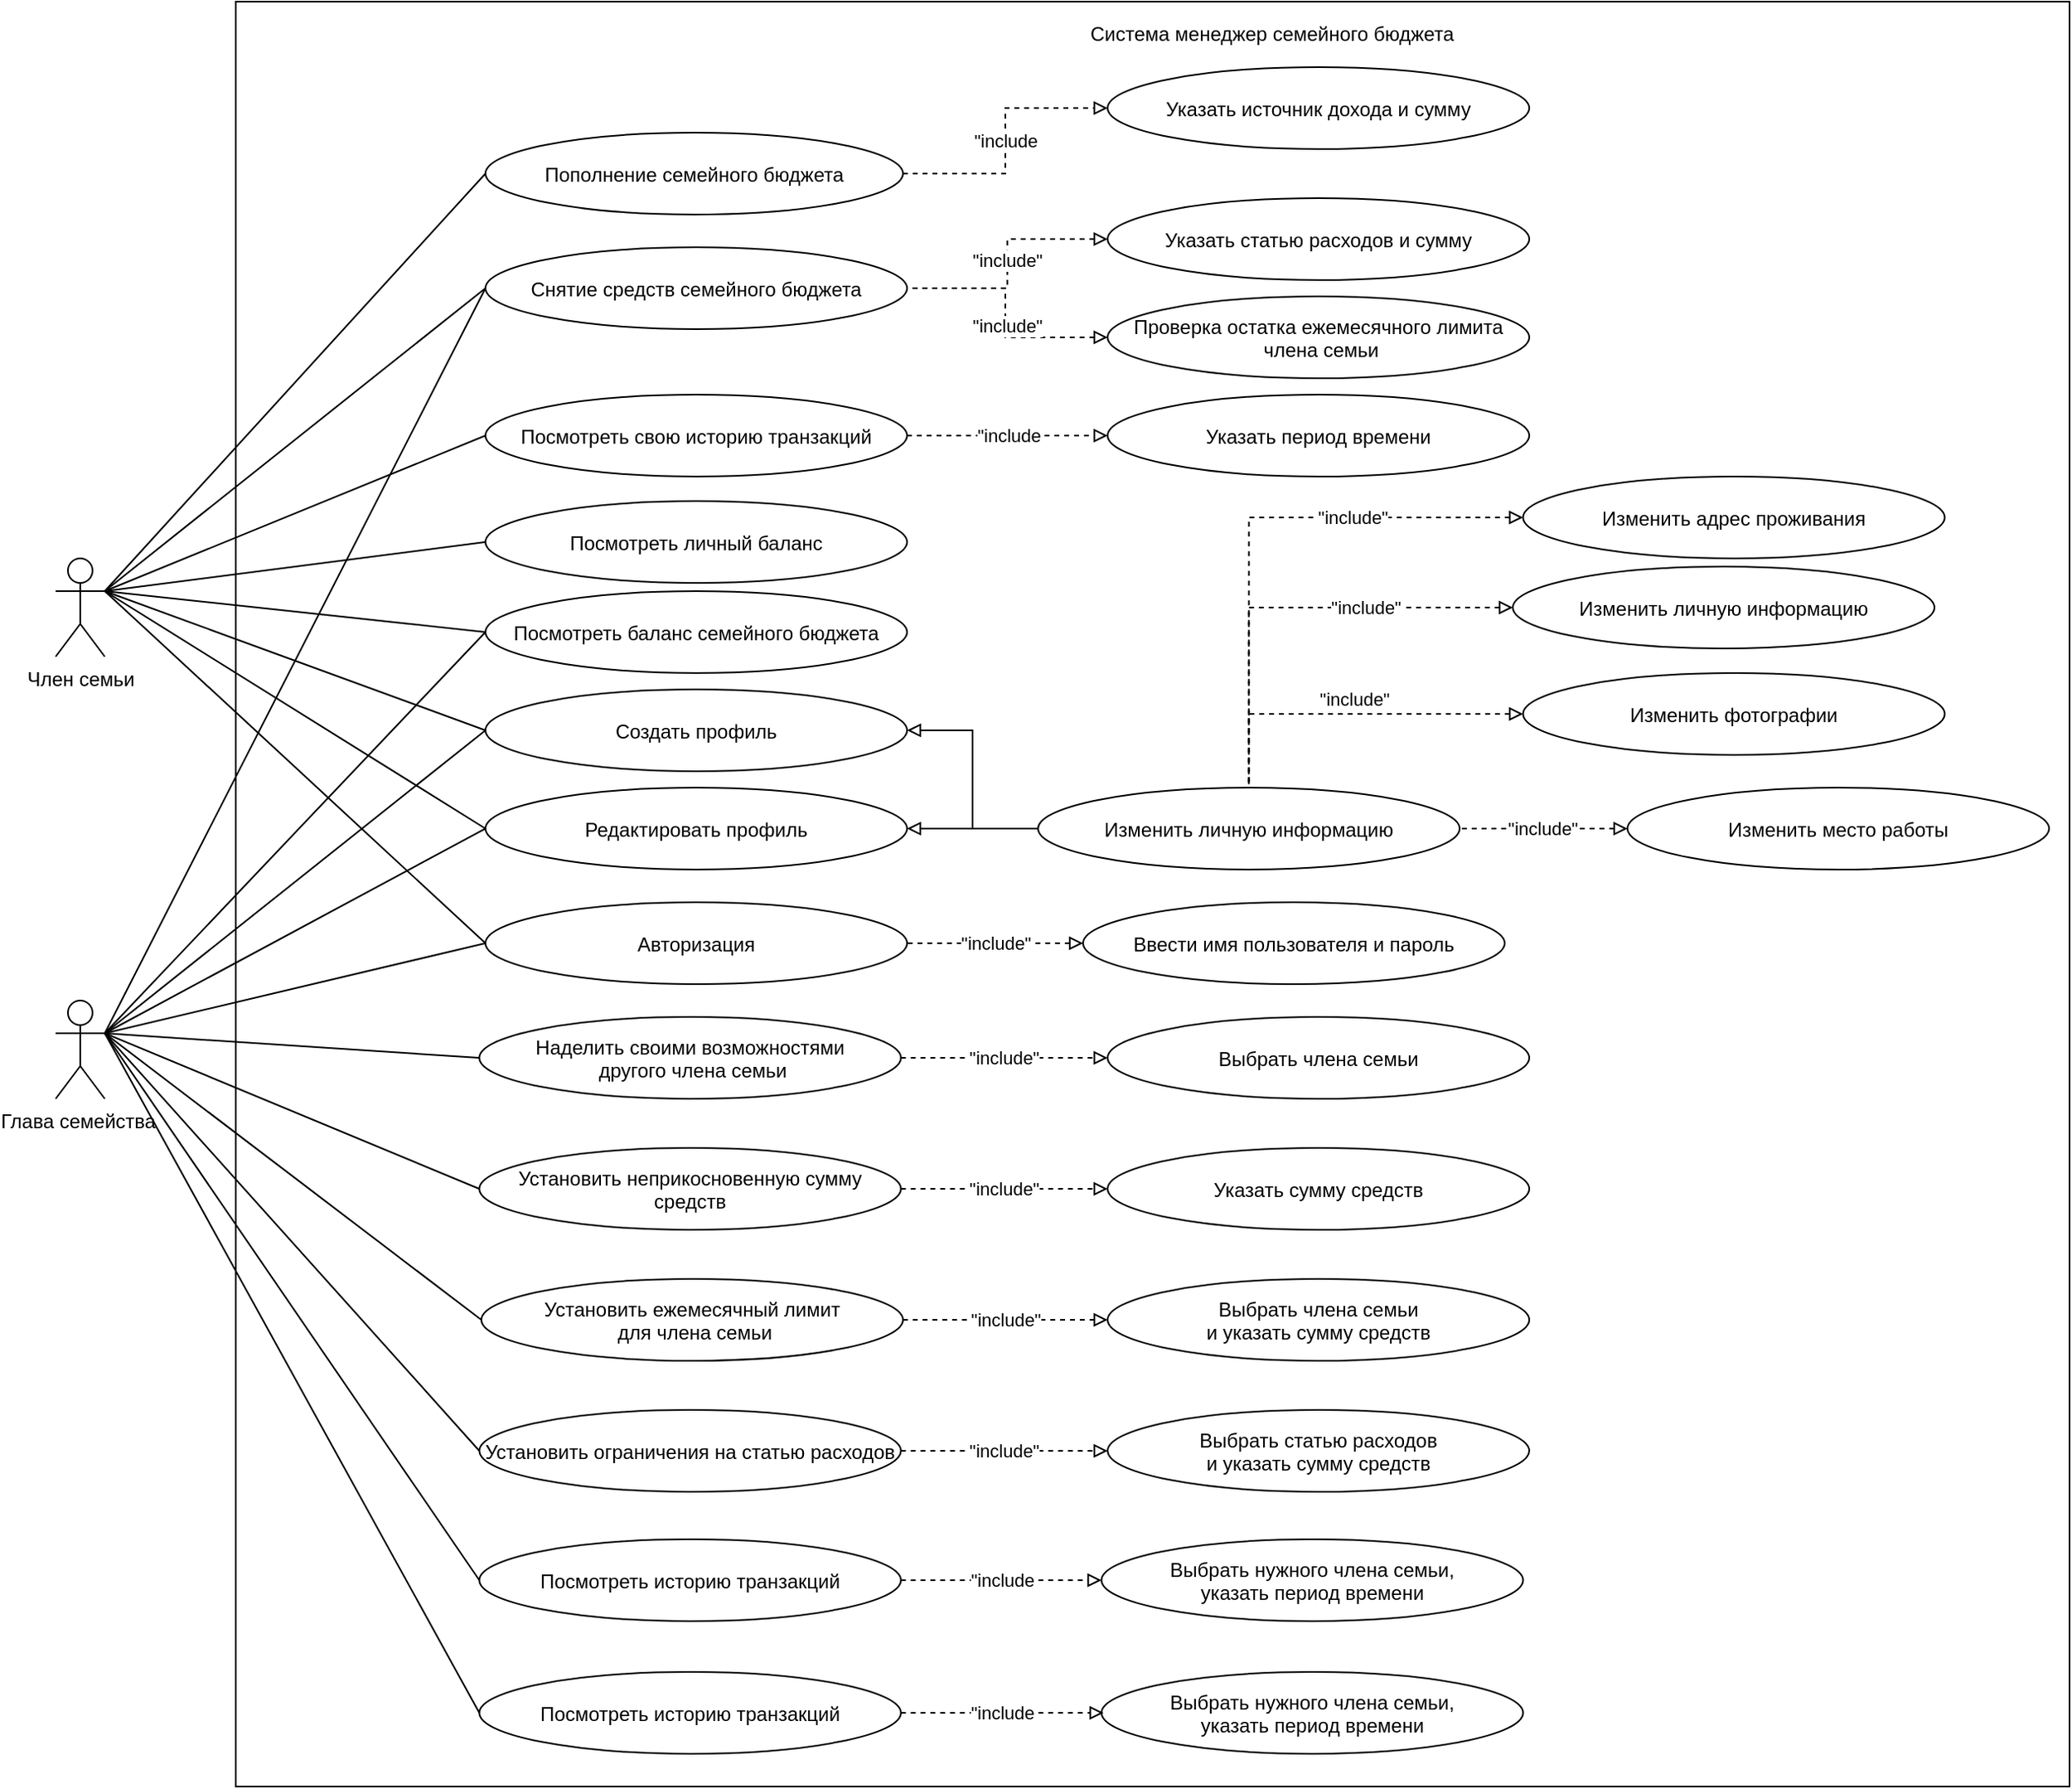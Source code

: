 <mxfile version="15.4.0" type="device"><diagram id="HIqWWchR4V4ARCQN_vsU" name="Page-1"><mxGraphModel dx="1024" dy="616" grid="1" gridSize="10" guides="1" tooltips="1" connect="1" arrows="1" fold="1" page="1" pageScale="1" pageWidth="827" pageHeight="1169" math="0" shadow="0"><root><mxCell id="0"/><mxCell id="1" parent="0"/><mxCell id="LLmh5Yh0A7VkyF8Aqv1l-1" value="Член семьи" style="shape=umlActor;verticalLabelPosition=bottom;verticalAlign=top;html=1;hachureGap=4;pointerEvents=0;" parent="1" vertex="1"><mxGeometry x="110" y="570" width="30" height="60" as="geometry"/></mxCell><mxCell id="n307DSP1JCMKKgYfXjvc-20" style="edgeStyle=orthogonalEdgeStyle;rounded=0;orthogonalLoop=1;jettySize=auto;html=1;exitX=1;exitY=0.333;exitDx=0;exitDy=0;exitPerimeter=0;dashed=1;endArrow=block;endFill=0;" parent="1" source="LLmh5Yh0A7VkyF8Aqv1l-2" edge="1"><mxGeometry relative="1" as="geometry"><mxPoint x="140" y="860" as="targetPoint"/></mxGeometry></mxCell><mxCell id="LLmh5Yh0A7VkyF8Aqv1l-2" value="Глава семейства&amp;nbsp;" style="shape=umlActor;verticalLabelPosition=bottom;verticalAlign=top;html=1;hachureGap=4;pointerEvents=0;" parent="1" vertex="1"><mxGeometry x="110" y="840" width="30" height="60" as="geometry"/></mxCell><mxCell id="LLmh5Yh0A7VkyF8Aqv1l-3" value="" style="rounded=0;whiteSpace=wrap;html=1;hachureGap=4;pointerEvents=0;" parent="1" vertex="1"><mxGeometry x="220" y="230" width="1120" height="1090" as="geometry"/></mxCell><mxCell id="LLmh5Yh0A7VkyF8Aqv1l-4" value="Система менеджер семейного бюджета" style="text;html=1;strokeColor=none;fillColor=none;align=center;verticalAlign=middle;whiteSpace=wrap;rounded=0;hachureGap=4;pointerEvents=0;" parent="1" vertex="1"><mxGeometry x="737.5" y="240" width="230" height="20" as="geometry"/></mxCell><mxCell id="n307DSP1JCMKKgYfXjvc-13" value="&quot;include" style="edgeStyle=orthogonalEdgeStyle;rounded=0;orthogonalLoop=1;jettySize=auto;html=1;exitX=1;exitY=0.5;exitDx=0;exitDy=0;dashed=1;endArrow=block;endFill=0;" parent="1" source="LLmh5Yh0A7VkyF8Aqv1l-5" target="n307DSP1JCMKKgYfXjvc-12" edge="1"><mxGeometry relative="1" as="geometry"/></mxCell><mxCell id="LLmh5Yh0A7VkyF8Aqv1l-5" value="Пополнение семейного бюджета" style="ellipse;hachureGap=4;pointerEvents=0;" parent="1" vertex="1"><mxGeometry x="372.5" y="310" width="255" height="50" as="geometry"/></mxCell><mxCell id="LLmh5Yh0A7VkyF8Aqv1l-6" value="Снятие средств семейного бюджета" style="ellipse;hachureGap=4;pointerEvents=0;" parent="1" vertex="1"><mxGeometry x="372.5" y="380" width="257.5" height="50" as="geometry"/></mxCell><mxCell id="LLmh5Yh0A7VkyF8Aqv1l-8" value="Посмотреть свою историю транзакций" style="ellipse;hachureGap=4;pointerEvents=0;" parent="1" vertex="1"><mxGeometry x="372.5" y="470" width="257.5" height="50" as="geometry"/></mxCell><mxCell id="LLmh5Yh0A7VkyF8Aqv1l-9" value="Посмотреть личный баланс" style="ellipse;hachureGap=4;pointerEvents=0;" parent="1" vertex="1"><mxGeometry x="372.5" y="535" width="257.5" height="50" as="geometry"/></mxCell><mxCell id="LLmh5Yh0A7VkyF8Aqv1l-10" value="Посмотреть баланс семейного бюджета" style="ellipse;hachureGap=4;pointerEvents=0;" parent="1" vertex="1"><mxGeometry x="372.5" y="590" width="257.5" height="50" as="geometry"/></mxCell><mxCell id="n307DSP1JCMKKgYfXjvc-28" value="&quot;include&quot;" style="edgeStyle=none;rounded=1;orthogonalLoop=1;jettySize=auto;html=1;exitX=1;exitY=0.5;exitDx=0;exitDy=0;entryX=0;entryY=0.5;entryDx=0;entryDy=0;endArrow=block;endFill=0;strokeColor=#000000;dashed=1;" parent="1" source="LLmh5Yh0A7VkyF8Aqv1l-11" target="n307DSP1JCMKKgYfXjvc-26" edge="1"><mxGeometry relative="1" as="geometry"/></mxCell><mxCell id="LLmh5Yh0A7VkyF8Aqv1l-11" value="Наделить своими возможностями&#10; другого члена семьи" style="ellipse;hachureGap=4;pointerEvents=0;" parent="1" vertex="1"><mxGeometry x="368.75" y="850" width="257.5" height="50" as="geometry"/></mxCell><mxCell id="LLmh5Yh0A7VkyF8Aqv1l-12" value="Установить неприкосновенную сумму&#10;средств" style="ellipse;hachureGap=4;pointerEvents=0;" parent="1" vertex="1"><mxGeometry x="368.75" y="930" width="257.5" height="50" as="geometry"/></mxCell><mxCell id="LLmh5Yh0A7VkyF8Aqv1l-13" value="Установить ежемесячный лимит&#10; для члена семьи" style="ellipse;hachureGap=4;pointerEvents=0;" parent="1" vertex="1"><mxGeometry x="370" y="1010" width="257.5" height="50" as="geometry"/></mxCell><mxCell id="xXTXgZLVZ2Xgx7JnLswX-2" style="edgeStyle=orthogonalEdgeStyle;rounded=0;orthogonalLoop=1;jettySize=auto;html=1;exitX=1;exitY=0.5;exitDx=0;exitDy=0;endArrow=none;endFill=0;startArrow=block;startFill=0;" parent="1" source="LLmh5Yh0A7VkyF8Aqv1l-14" target="xXTXgZLVZ2Xgx7JnLswX-1" edge="1"><mxGeometry relative="1" as="geometry"/></mxCell><mxCell id="LLmh5Yh0A7VkyF8Aqv1l-14" value="Редактировать профиль" style="ellipse;hachureGap=4;pointerEvents=0;" parent="1" vertex="1"><mxGeometry x="372.5" y="710" width="257.5" height="50" as="geometry"/></mxCell><mxCell id="LLmh5Yh0A7VkyF8Aqv1l-19" value="" style="endArrow=none;startArrow=none;endFill=0;startFill=0;endSize=8;html=1;verticalAlign=bottom;labelBackgroundColor=none;strokeWidth=1;sourcePerimeterSpacing=8;targetPerimeterSpacing=8;entryX=0;entryY=0.5;entryDx=0;entryDy=0;exitX=1;exitY=0.333;exitDx=0;exitDy=0;exitPerimeter=0;" parent="1" source="LLmh5Yh0A7VkyF8Aqv1l-1" target="LLmh5Yh0A7VkyF8Aqv1l-5" edge="1"><mxGeometry width="160" relative="1" as="geometry"><mxPoint x="140" y="580" as="sourcePoint"/><mxPoint x="300" y="580" as="targetPoint"/></mxGeometry></mxCell><mxCell id="LLmh5Yh0A7VkyF8Aqv1l-22" value="" style="endArrow=none;startArrow=none;endFill=0;startFill=0;endSize=8;html=1;verticalAlign=bottom;labelBackgroundColor=none;strokeWidth=1;sourcePerimeterSpacing=8;targetPerimeterSpacing=8;entryX=0;entryY=0.5;entryDx=0;entryDy=0;" parent="1" target="LLmh5Yh0A7VkyF8Aqv1l-6" edge="1"><mxGeometry width="160" relative="1" as="geometry"><mxPoint x="140" y="590" as="sourcePoint"/><mxPoint x="300" y="590" as="targetPoint"/></mxGeometry></mxCell><mxCell id="LLmh5Yh0A7VkyF8Aqv1l-26" value="" style="endArrow=none;startArrow=none;endFill=0;startFill=0;endSize=8;html=1;verticalAlign=bottom;labelBackgroundColor=none;strokeWidth=1;sourcePerimeterSpacing=8;targetPerimeterSpacing=8;entryX=0;entryY=0.5;entryDx=0;entryDy=0;" parent="1" target="LLmh5Yh0A7VkyF8Aqv1l-8" edge="1"><mxGeometry width="160" relative="1" as="geometry"><mxPoint x="140" y="590" as="sourcePoint"/><mxPoint x="300" y="590" as="targetPoint"/></mxGeometry></mxCell><mxCell id="LLmh5Yh0A7VkyF8Aqv1l-27" value="" style="endArrow=none;startArrow=none;endFill=0;startFill=0;endSize=8;html=1;verticalAlign=bottom;labelBackgroundColor=none;strokeWidth=1;sourcePerimeterSpacing=8;targetPerimeterSpacing=8;entryX=0;entryY=0.5;entryDx=0;entryDy=0;" parent="1" target="LLmh5Yh0A7VkyF8Aqv1l-9" edge="1"><mxGeometry width="160" relative="1" as="geometry"><mxPoint x="140" y="590" as="sourcePoint"/><mxPoint x="382.5" y="485" as="targetPoint"/></mxGeometry></mxCell><mxCell id="LLmh5Yh0A7VkyF8Aqv1l-29" value="" style="endArrow=none;startArrow=none;endFill=0;startFill=0;endSize=8;html=1;verticalAlign=bottom;labelBackgroundColor=none;strokeWidth=1;sourcePerimeterSpacing=8;targetPerimeterSpacing=8;entryX=0;entryY=0.5;entryDx=0;entryDy=0;" parent="1" target="LLmh5Yh0A7VkyF8Aqv1l-10" edge="1"><mxGeometry width="160" relative="1" as="geometry"><mxPoint x="140" y="590" as="sourcePoint"/><mxPoint x="300" y="590" as="targetPoint"/></mxGeometry></mxCell><mxCell id="LLmh5Yh0A7VkyF8Aqv1l-30" value="" style="endArrow=none;startArrow=none;endFill=0;startFill=0;endSize=8;html=1;verticalAlign=bottom;labelBackgroundColor=none;strokeWidth=1;sourcePerimeterSpacing=8;targetPerimeterSpacing=8;entryX=0;entryY=0.5;entryDx=0;entryDy=0;" parent="1" target="LLmh5Yh0A7VkyF8Aqv1l-14" edge="1"><mxGeometry width="160" relative="1" as="geometry"><mxPoint x="140" y="590" as="sourcePoint"/><mxPoint x="300" y="580" as="targetPoint"/></mxGeometry></mxCell><mxCell id="LLmh5Yh0A7VkyF8Aqv1l-31" value="" style="endArrow=none;startArrow=none;endFill=0;startFill=0;endSize=8;html=1;verticalAlign=bottom;labelBackgroundColor=none;strokeWidth=1;sourcePerimeterSpacing=8;targetPerimeterSpacing=8;entryX=0;entryY=0.5;entryDx=0;entryDy=0;" parent="1" target="LLmh5Yh0A7VkyF8Aqv1l-11" edge="1"><mxGeometry width="160" relative="1" as="geometry"><mxPoint x="140" y="860" as="sourcePoint"/><mxPoint x="300" y="860" as="targetPoint"/></mxGeometry></mxCell><mxCell id="LLmh5Yh0A7VkyF8Aqv1l-32" value="" style="endArrow=none;startArrow=none;endFill=0;startFill=0;endSize=8;html=1;verticalAlign=bottom;labelBackgroundColor=none;strokeWidth=1;sourcePerimeterSpacing=8;targetPerimeterSpacing=8;entryX=0;entryY=0.5;entryDx=0;entryDy=0;" parent="1" target="LLmh5Yh0A7VkyF8Aqv1l-12" edge="1"><mxGeometry width="160" relative="1" as="geometry"><mxPoint x="140" y="860" as="sourcePoint"/><mxPoint x="290" y="860" as="targetPoint"/></mxGeometry></mxCell><mxCell id="LLmh5Yh0A7VkyF8Aqv1l-33" value="" style="endArrow=none;startArrow=none;endFill=0;startFill=0;endSize=8;html=1;verticalAlign=bottom;labelBackgroundColor=none;strokeWidth=1;sourcePerimeterSpacing=8;targetPerimeterSpacing=8;entryX=0;entryY=0.5;entryDx=0;entryDy=0;" parent="1" target="LLmh5Yh0A7VkyF8Aqv1l-13" edge="1"><mxGeometry width="160" relative="1" as="geometry"><mxPoint x="140" y="860" as="sourcePoint"/><mxPoint x="300" y="860" as="targetPoint"/></mxGeometry></mxCell><mxCell id="LLmh5Yh0A7VkyF8Aqv1l-34" value="" style="endArrow=none;startArrow=none;endFill=0;startFill=0;endSize=8;html=1;verticalAlign=bottom;labelBackgroundColor=none;strokeWidth=1;sourcePerimeterSpacing=8;targetPerimeterSpacing=8;entryX=0;entryY=0.5;entryDx=0;entryDy=0;" parent="1" target="LLmh5Yh0A7VkyF8Aqv1l-14" edge="1"><mxGeometry width="160" relative="1" as="geometry"><mxPoint x="140" y="860" as="sourcePoint"/><mxPoint x="300" y="860" as="targetPoint"/></mxGeometry></mxCell><mxCell id="0Ewfqh47qdBHK3AsTFEc-5" style="edgeStyle=orthogonalEdgeStyle;rounded=0;orthogonalLoop=1;jettySize=auto;html=1;exitX=0;exitY=0.5;exitDx=0;exitDy=0;entryX=1;entryY=0.5;entryDx=0;entryDy=0;endArrow=block;endFill=0;" parent="1" source="xXTXgZLVZ2Xgx7JnLswX-1" target="0Ewfqh47qdBHK3AsTFEc-1" edge="1"><mxGeometry relative="1" as="geometry"/></mxCell><mxCell id="xXTXgZLVZ2Xgx7JnLswX-1" value="Изменить личную информацию" style="ellipse;hachureGap=4;pointerEvents=0;" parent="1" vertex="1"><mxGeometry x="710" y="710" width="257.5" height="50" as="geometry"/></mxCell><mxCell id="xXTXgZLVZ2Xgx7JnLswX-8" style="edgeStyle=orthogonalEdgeStyle;rounded=0;orthogonalLoop=1;jettySize=auto;html=1;exitX=0;exitY=0.5;exitDx=0;exitDy=0;startArrow=block;startFill=0;endArrow=none;endFill=0;dashed=1;" parent="1" source="xXTXgZLVZ2Xgx7JnLswX-3" target="xXTXgZLVZ2Xgx7JnLswX-1" edge="1"><mxGeometry relative="1" as="geometry"/></mxCell><mxCell id="xXTXgZLVZ2Xgx7JnLswX-10" value="&quot;include&quot;" style="edgeLabel;html=1;align=center;verticalAlign=middle;resizable=0;points=[];" parent="xXTXgZLVZ2Xgx7JnLswX-8" vertex="1" connectable="0"><mxGeometry x="-0.545" y="1" relative="1" as="geometry"><mxPoint x="-29" y="-1" as="offset"/></mxGeometry></mxCell><mxCell id="xXTXgZLVZ2Xgx7JnLswX-3" value="Изменить личную информацию" style="ellipse;hachureGap=4;pointerEvents=0;" parent="1" vertex="1"><mxGeometry x="1000" y="575" width="257.5" height="50" as="geometry"/></mxCell><mxCell id="xXTXgZLVZ2Xgx7JnLswX-9" style="edgeStyle=orthogonalEdgeStyle;rounded=0;orthogonalLoop=1;jettySize=auto;html=1;exitX=0;exitY=0.5;exitDx=0;exitDy=0;dashed=1;startArrow=block;startFill=0;endArrow=none;endFill=0;" parent="1" source="xXTXgZLVZ2Xgx7JnLswX-4" target="xXTXgZLVZ2Xgx7JnLswX-1" edge="1"><mxGeometry relative="1" as="geometry"/></mxCell><mxCell id="xXTXgZLVZ2Xgx7JnLswX-4" value="Изменить фотографии" style="ellipse;hachureGap=4;pointerEvents=0;" parent="1" vertex="1"><mxGeometry x="1006.25" y="640" width="257.5" height="50" as="geometry"/></mxCell><mxCell id="xXTXgZLVZ2Xgx7JnLswX-11" value="&quot;include&quot;" style="edgeLabel;html=1;align=center;verticalAlign=middle;resizable=0;points=[];" parent="1" vertex="1" connectable="0"><mxGeometry x="967.497" y="750" as="geometry"><mxPoint x="-65" y="-94" as="offset"/></mxGeometry></mxCell><mxCell id="xXTXgZLVZ2Xgx7JnLswX-14" style="edgeStyle=orthogonalEdgeStyle;rounded=0;orthogonalLoop=1;jettySize=auto;html=1;entryX=1;entryY=0.5;entryDx=0;entryDy=0;dashed=1;startArrow=block;startFill=0;endArrow=none;endFill=0;exitX=0;exitY=0.5;exitDx=0;exitDy=0;" parent="1" source="n307DSP1JCMKKgYfXjvc-14" target="LLmh5Yh0A7VkyF8Aqv1l-6" edge="1"><mxGeometry relative="1" as="geometry"/></mxCell><mxCell id="xXTXgZLVZ2Xgx7JnLswX-15" value="&quot;include&quot;" style="edgeLabel;html=1;align=center;verticalAlign=middle;resizable=0;points=[];" parent="1" vertex="1" connectable="0"><mxGeometry x="669.998" y="430.002" as="geometry"><mxPoint x="21" y="-42" as="offset"/></mxGeometry></mxCell><mxCell id="0Ewfqh47qdBHK3AsTFEc-1" value="Создать профиль" style="ellipse;hachureGap=4;pointerEvents=0;" parent="1" vertex="1"><mxGeometry x="372.5" y="650" width="257.5" height="50" as="geometry"/></mxCell><mxCell id="0Ewfqh47qdBHK3AsTFEc-3" value="" style="endArrow=none;startArrow=none;endFill=0;startFill=0;endSize=8;html=1;verticalAlign=bottom;labelBackgroundColor=none;strokeWidth=1;sourcePerimeterSpacing=8;targetPerimeterSpacing=8;entryX=0;entryY=0.5;entryDx=0;entryDy=0;" parent="1" target="0Ewfqh47qdBHK3AsTFEc-1" edge="1"><mxGeometry width="160" relative="1" as="geometry"><mxPoint x="140" y="860" as="sourcePoint"/><mxPoint x="382.5" y="745" as="targetPoint"/></mxGeometry></mxCell><mxCell id="0Ewfqh47qdBHK3AsTFEc-4" value="" style="endArrow=none;startArrow=none;endFill=0;startFill=0;endSize=8;html=1;verticalAlign=bottom;labelBackgroundColor=none;strokeWidth=1;sourcePerimeterSpacing=8;targetPerimeterSpacing=8;entryX=0;entryY=0.5;entryDx=0;entryDy=0;" parent="1" target="0Ewfqh47qdBHK3AsTFEc-1" edge="1"><mxGeometry width="160" relative="1" as="geometry"><mxPoint x="140" y="590" as="sourcePoint"/><mxPoint x="392.5" y="755" as="targetPoint"/></mxGeometry></mxCell><mxCell id="n307DSP1JCMKKgYfXjvc-1" value="Изменить адрес проживания" style="ellipse;hachureGap=4;pointerEvents=0;" parent="1" vertex="1"><mxGeometry x="1006.25" y="520" width="257.5" height="50" as="geometry"/></mxCell><mxCell id="n307DSP1JCMKKgYfXjvc-3" style="edgeStyle=orthogonalEdgeStyle;rounded=0;orthogonalLoop=1;jettySize=auto;html=1;exitX=0;exitY=0.5;exitDx=0;exitDy=0;startArrow=block;startFill=0;endArrow=none;endFill=0;dashed=1;entryX=0.5;entryY=0;entryDx=0;entryDy=0;" parent="1" source="n307DSP1JCMKKgYfXjvc-1" target="xXTXgZLVZ2Xgx7JnLswX-1" edge="1"><mxGeometry relative="1" as="geometry"><mxPoint x="1030" y="665" as="sourcePoint"/><mxPoint x="840" y="710" as="targetPoint"/></mxGeometry></mxCell><mxCell id="n307DSP1JCMKKgYfXjvc-4" value="&quot;include&quot;" style="edgeLabel;html=1;align=center;verticalAlign=middle;resizable=0;points=[];" parent="n307DSP1JCMKKgYfXjvc-3" vertex="1" connectable="0"><mxGeometry x="-0.545" y="1" relative="1" as="geometry"><mxPoint x="-29" y="-1" as="offset"/></mxGeometry></mxCell><mxCell id="n307DSP1JCMKKgYfXjvc-7" value="Изменить место работы" style="ellipse;hachureGap=4;pointerEvents=0;" parent="1" vertex="1"><mxGeometry x="1070" y="710" width="257.5" height="50" as="geometry"/></mxCell><mxCell id="n307DSP1JCMKKgYfXjvc-10" style="edgeStyle=orthogonalEdgeStyle;rounded=0;orthogonalLoop=1;jettySize=auto;html=1;exitX=0;exitY=0.5;exitDx=0;exitDy=0;startArrow=block;startFill=0;endArrow=none;endFill=0;dashed=1;entryX=1;entryY=0.5;entryDx=0;entryDy=0;" parent="1" source="n307DSP1JCMKKgYfXjvc-7" target="xXTXgZLVZ2Xgx7JnLswX-1" edge="1"><mxGeometry relative="1" as="geometry"><mxPoint x="1020" y="595" as="sourcePoint"/><mxPoint x="850" y="720" as="targetPoint"/></mxGeometry></mxCell><mxCell id="n307DSP1JCMKKgYfXjvc-11" value="&quot;include&quot;" style="edgeLabel;html=1;align=center;verticalAlign=middle;resizable=0;points=[];" parent="n307DSP1JCMKKgYfXjvc-10" vertex="1" connectable="0"><mxGeometry x="-0.545" y="1" relative="1" as="geometry"><mxPoint x="-29" y="-1" as="offset"/></mxGeometry></mxCell><mxCell id="n307DSP1JCMKKgYfXjvc-12" value="Указать источник дохода и сумму" style="ellipse;hachureGap=4;pointerEvents=0;" parent="1" vertex="1"><mxGeometry x="752.5" y="270" width="257.5" height="50" as="geometry"/></mxCell><mxCell id="n307DSP1JCMKKgYfXjvc-14" value="Указать статью расходов и сумму" style="ellipse;hachureGap=4;pointerEvents=0;" parent="1" vertex="1"><mxGeometry x="752.5" y="350" width="257.5" height="50" as="geometry"/></mxCell><mxCell id="n307DSP1JCMKKgYfXjvc-15" value="Проверка остатка ежемесячного лимита&#10; члена семьи" style="ellipse;hachureGap=4;pointerEvents=0;" parent="1" vertex="1"><mxGeometry x="752.5" y="410" width="257.5" height="50" as="geometry"/></mxCell><mxCell id="n307DSP1JCMKKgYfXjvc-16" style="edgeStyle=orthogonalEdgeStyle;rounded=0;orthogonalLoop=1;jettySize=auto;html=1;entryX=1;entryY=0.5;entryDx=0;entryDy=0;dashed=1;startArrow=block;startFill=0;endArrow=none;endFill=0;exitX=0;exitY=0.5;exitDx=0;exitDy=0;" parent="1" source="n307DSP1JCMKKgYfXjvc-15" target="LLmh5Yh0A7VkyF8Aqv1l-6" edge="1"><mxGeometry relative="1" as="geometry"><mxPoint x="690" y="450" as="sourcePoint"/><mxPoint x="640" y="415" as="targetPoint"/><Array as="points"><mxPoint x="690" y="435"/><mxPoint x="690" y="405"/></Array></mxGeometry></mxCell><mxCell id="n307DSP1JCMKKgYfXjvc-17" value="&quot;include&quot;" style="edgeLabel;html=1;align=center;verticalAlign=middle;resizable=0;points=[];" parent="1" vertex="1" connectable="0"><mxGeometry x="669.998" y="470.002" as="geometry"><mxPoint x="21" y="-42" as="offset"/></mxGeometry></mxCell><mxCell id="n307DSP1JCMKKgYfXjvc-18" value="Указать период времени" style="ellipse;hachureGap=4;pointerEvents=0;" parent="1" vertex="1"><mxGeometry x="752.5" y="470" width="257.5" height="50" as="geometry"/></mxCell><mxCell id="n307DSP1JCMKKgYfXjvc-19" value="&quot;include" style="edgeStyle=orthogonalEdgeStyle;rounded=0;orthogonalLoop=1;jettySize=auto;html=1;exitX=1;exitY=0.5;exitDx=0;exitDy=0;dashed=1;endArrow=block;endFill=0;entryX=0;entryY=0.5;entryDx=0;entryDy=0;" parent="1" source="LLmh5Yh0A7VkyF8Aqv1l-8" target="n307DSP1JCMKKgYfXjvc-18" edge="1"><mxGeometry relative="1" as="geometry"><mxPoint x="637.5" y="345" as="sourcePoint"/><mxPoint x="720" y="500" as="targetPoint"/></mxGeometry></mxCell><mxCell id="n307DSP1JCMKKgYfXjvc-23" style="rounded=1;orthogonalLoop=1;jettySize=auto;html=1;exitX=1;exitY=0.333;exitDx=0;exitDy=0;exitPerimeter=0;entryX=0;entryY=0.5;entryDx=0;entryDy=0;endArrow=none;endFill=0;strokeColor=#000000;" parent="1" source="LLmh5Yh0A7VkyF8Aqv1l-2" target="LLmh5Yh0A7VkyF8Aqv1l-10" edge="1"><mxGeometry relative="1" as="geometry"/></mxCell><mxCell id="n307DSP1JCMKKgYfXjvc-24" style="edgeStyle=none;rounded=1;orthogonalLoop=1;jettySize=auto;html=1;exitX=1;exitY=0.333;exitDx=0;exitDy=0;exitPerimeter=0;endArrow=none;endFill=0;strokeColor=#000000;entryX=0;entryY=0.5;entryDx=0;entryDy=0;" parent="1" source="LLmh5Yh0A7VkyF8Aqv1l-2" target="LLmh5Yh0A7VkyF8Aqv1l-6" edge="1"><mxGeometry relative="1" as="geometry"><mxPoint x="130" y="790" as="targetPoint"/></mxGeometry></mxCell><mxCell id="n307DSP1JCMKKgYfXjvc-26" value="Выбрать члена семьи" style="ellipse;hachureGap=4;pointerEvents=0;" parent="1" vertex="1"><mxGeometry x="752.5" y="850" width="257.5" height="50" as="geometry"/></mxCell><mxCell id="n307DSP1JCMKKgYfXjvc-29" value="Указать сумму средств" style="ellipse;hachureGap=4;pointerEvents=0;" parent="1" vertex="1"><mxGeometry x="752.5" y="930" width="257.5" height="50" as="geometry"/></mxCell><mxCell id="n307DSP1JCMKKgYfXjvc-30" value="&quot;include&quot;" style="edgeStyle=none;rounded=1;orthogonalLoop=1;jettySize=auto;html=1;exitX=1;exitY=0.5;exitDx=0;exitDy=0;entryX=0;entryY=0.5;entryDx=0;entryDy=0;endArrow=block;endFill=0;strokeColor=#000000;dashed=1;" parent="1" source="LLmh5Yh0A7VkyF8Aqv1l-12" target="n307DSP1JCMKKgYfXjvc-29" edge="1"><mxGeometry relative="1" as="geometry"><mxPoint x="630" y="1000" as="sourcePoint"/><mxPoint x="756.25" y="1000" as="targetPoint"/></mxGeometry></mxCell><mxCell id="n307DSP1JCMKKgYfXjvc-31" value="Выбрать члена семьи &#10;и указать сумму средств" style="ellipse;hachureGap=4;pointerEvents=0;" parent="1" vertex="1"><mxGeometry x="752.5" y="1010" width="257.5" height="50" as="geometry"/></mxCell><mxCell id="n307DSP1JCMKKgYfXjvc-32" value="&quot;include&quot;" style="edgeStyle=none;rounded=1;orthogonalLoop=1;jettySize=auto;html=1;exitX=1;exitY=0.5;exitDx=0;exitDy=0;entryX=0;entryY=0.5;entryDx=0;entryDy=0;endArrow=block;endFill=0;strokeColor=#000000;dashed=1;" parent="1" source="LLmh5Yh0A7VkyF8Aqv1l-13" target="n307DSP1JCMKKgYfXjvc-31" edge="1"><mxGeometry relative="1" as="geometry"><mxPoint x="636.25" y="965" as="sourcePoint"/><mxPoint x="762.5" y="965" as="targetPoint"/></mxGeometry></mxCell><mxCell id="n307DSP1JCMKKgYfXjvc-33" value="Установить ограничения на статью расходов" style="ellipse;hachureGap=4;pointerEvents=0;" parent="1" vertex="1"><mxGeometry x="368.75" y="1090" width="257.5" height="50" as="geometry"/></mxCell><mxCell id="n307DSP1JCMKKgYfXjvc-34" value="Выбрать статью расходов&#10;и указать сумму средств" style="ellipse;hachureGap=4;pointerEvents=0;" parent="1" vertex="1"><mxGeometry x="752.5" y="1090" width="257.5" height="50" as="geometry"/></mxCell><mxCell id="n307DSP1JCMKKgYfXjvc-35" value="&quot;include&quot;" style="edgeStyle=none;rounded=1;orthogonalLoop=1;jettySize=auto;html=1;exitX=1;exitY=0.5;exitDx=0;exitDy=0;entryX=0;entryY=0.5;entryDx=0;entryDy=0;endArrow=block;endFill=0;strokeColor=#000000;dashed=1;" parent="1" source="n307DSP1JCMKKgYfXjvc-33" target="n307DSP1JCMKKgYfXjvc-34" edge="1"><mxGeometry relative="1" as="geometry"><mxPoint x="637.5" y="1045" as="sourcePoint"/><mxPoint x="762.5" y="1045" as="targetPoint"/></mxGeometry></mxCell><mxCell id="n307DSP1JCMKKgYfXjvc-37" value="Посмотреть историю транзакций" style="ellipse;hachureGap=4;pointerEvents=0;" parent="1" vertex="1"><mxGeometry x="368.75" y="1169" width="257.5" height="50" as="geometry"/></mxCell><mxCell id="n307DSP1JCMKKgYfXjvc-39" value="Выбрать нужного члена семьи,&#10;указать период времени" style="ellipse;hachureGap=4;pointerEvents=0;" parent="1" vertex="1"><mxGeometry x="748.75" y="1169" width="257.5" height="50" as="geometry"/></mxCell><mxCell id="n307DSP1JCMKKgYfXjvc-40" value="&quot;include" style="edgeStyle=orthogonalEdgeStyle;rounded=0;orthogonalLoop=1;jettySize=auto;html=1;exitX=1;exitY=0.5;exitDx=0;exitDy=0;dashed=1;endArrow=block;endFill=0;entryX=0;entryY=0.5;entryDx=0;entryDy=0;" parent="1" source="n307DSP1JCMKKgYfXjvc-37" target="n307DSP1JCMKKgYfXjvc-39" edge="1"><mxGeometry relative="1" as="geometry"><mxPoint x="633.75" y="1044" as="sourcePoint"/><mxPoint x="716.25" y="1199" as="targetPoint"/></mxGeometry></mxCell><mxCell id="n307DSP1JCMKKgYfXjvc-41" value="Посмотреть историю транзакций" style="ellipse;hachureGap=4;pointerEvents=0;" parent="1" vertex="1"><mxGeometry x="368.75" y="1250" width="257.5" height="50" as="geometry"/></mxCell><mxCell id="n307DSP1JCMKKgYfXjvc-42" value="Выбрать нужного члена семьи,&#10;указать период времени" style="ellipse;hachureGap=4;pointerEvents=0;" parent="1" vertex="1"><mxGeometry x="748.75" y="1250" width="257.5" height="50" as="geometry"/></mxCell><mxCell id="n307DSP1JCMKKgYfXjvc-43" value="&quot;include" style="edgeStyle=orthogonalEdgeStyle;rounded=0;orthogonalLoop=1;jettySize=auto;html=1;exitX=1;exitY=0.5;exitDx=0;exitDy=0;dashed=1;endArrow=block;endFill=0;" parent="1" source="n307DSP1JCMKKgYfXjvc-41" edge="1"><mxGeometry relative="1" as="geometry"><mxPoint x="636.25" y="1204" as="sourcePoint"/><mxPoint x="750" y="1275" as="targetPoint"/></mxGeometry></mxCell><mxCell id="n307DSP1JCMKKgYfXjvc-36" style="edgeStyle=none;rounded=1;orthogonalLoop=1;jettySize=auto;html=1;exitX=1;exitY=0.333;exitDx=0;exitDy=0;exitPerimeter=0;entryX=0;entryY=0.5;entryDx=0;entryDy=0;endArrow=none;endFill=0;strokeColor=#000000;" parent="1" source="LLmh5Yh0A7VkyF8Aqv1l-2" target="n307DSP1JCMKKgYfXjvc-33" edge="1"><mxGeometry relative="1" as="geometry"/></mxCell><mxCell id="n307DSP1JCMKKgYfXjvc-45" style="edgeStyle=none;rounded=1;orthogonalLoop=1;jettySize=auto;html=1;exitX=1;exitY=0.333;exitDx=0;exitDy=0;exitPerimeter=0;entryX=0;entryY=0.5;entryDx=0;entryDy=0;endArrow=none;endFill=0;strokeColor=#000000;" parent="1" source="LLmh5Yh0A7VkyF8Aqv1l-2" target="n307DSP1JCMKKgYfXjvc-41" edge="1"><mxGeometry relative="1" as="geometry"/></mxCell><mxCell id="n307DSP1JCMKKgYfXjvc-44" style="edgeStyle=none;rounded=1;orthogonalLoop=1;jettySize=auto;html=1;entryX=0;entryY=0.5;entryDx=0;entryDy=0;endArrow=none;endFill=0;strokeColor=#000000;" parent="1" target="n307DSP1JCMKKgYfXjvc-37" edge="1"><mxGeometry relative="1" as="geometry"><mxPoint x="140" y="860" as="sourcePoint"/></mxGeometry></mxCell><mxCell id="98tYWYvBqD8lCZpfEv0--1" value="Авторизация" style="ellipse;hachureGap=4;pointerEvents=0;" vertex="1" parent="1"><mxGeometry x="372.5" y="780" width="257.5" height="50" as="geometry"/></mxCell><mxCell id="98tYWYvBqD8lCZpfEv0--2" value="Ввести имя пользователя и пароль" style="ellipse;hachureGap=4;pointerEvents=0;" vertex="1" parent="1"><mxGeometry x="737.5" y="780" width="257.5" height="50" as="geometry"/></mxCell><mxCell id="98tYWYvBqD8lCZpfEv0--3" style="edgeStyle=orthogonalEdgeStyle;rounded=0;orthogonalLoop=1;jettySize=auto;html=1;exitX=0;exitY=0.5;exitDx=0;exitDy=0;startArrow=block;startFill=0;endArrow=none;endFill=0;dashed=1;entryX=1;entryY=0.5;entryDx=0;entryDy=0;" edge="1" parent="1" source="98tYWYvBqD8lCZpfEv0--2" target="98tYWYvBqD8lCZpfEv0--1"><mxGeometry relative="1" as="geometry"><mxPoint x="1080" y="745" as="sourcePoint"/><mxPoint x="977.5" y="745" as="targetPoint"/></mxGeometry></mxCell><mxCell id="98tYWYvBqD8lCZpfEv0--4" value="&quot;include&quot;" style="edgeLabel;html=1;align=center;verticalAlign=middle;resizable=0;points=[];" vertex="1" connectable="0" parent="98tYWYvBqD8lCZpfEv0--3"><mxGeometry x="-0.545" y="1" relative="1" as="geometry"><mxPoint x="-29" y="-1" as="offset"/></mxGeometry></mxCell><mxCell id="98tYWYvBqD8lCZpfEv0--5" value="" style="endArrow=none;startArrow=none;endFill=0;startFill=0;endSize=8;html=1;verticalAlign=bottom;labelBackgroundColor=none;strokeWidth=1;sourcePerimeterSpacing=8;targetPerimeterSpacing=8;entryX=0;entryY=0.5;entryDx=0;entryDy=0;exitX=1;exitY=0.333;exitDx=0;exitDy=0;exitPerimeter=0;" edge="1" parent="1" source="LLmh5Yh0A7VkyF8Aqv1l-2" target="98tYWYvBqD8lCZpfEv0--1"><mxGeometry width="160" relative="1" as="geometry"><mxPoint x="150" y="870" as="sourcePoint"/><mxPoint x="378.75" y="885" as="targetPoint"/></mxGeometry></mxCell><mxCell id="98tYWYvBqD8lCZpfEv0--6" value="" style="endArrow=none;startArrow=none;endFill=0;startFill=0;endSize=8;html=1;verticalAlign=bottom;labelBackgroundColor=none;strokeWidth=1;sourcePerimeterSpacing=8;targetPerimeterSpacing=8;entryX=0;entryY=0.5;entryDx=0;entryDy=0;exitX=1;exitY=0.333;exitDx=0;exitDy=0;exitPerimeter=0;" edge="1" parent="1" source="LLmh5Yh0A7VkyF8Aqv1l-1" target="98tYWYvBqD8lCZpfEv0--1"><mxGeometry width="160" relative="1" as="geometry"><mxPoint x="160" y="880" as="sourcePoint"/><mxPoint x="388.75" y="895" as="targetPoint"/></mxGeometry></mxCell></root></mxGraphModel></diagram></mxfile>